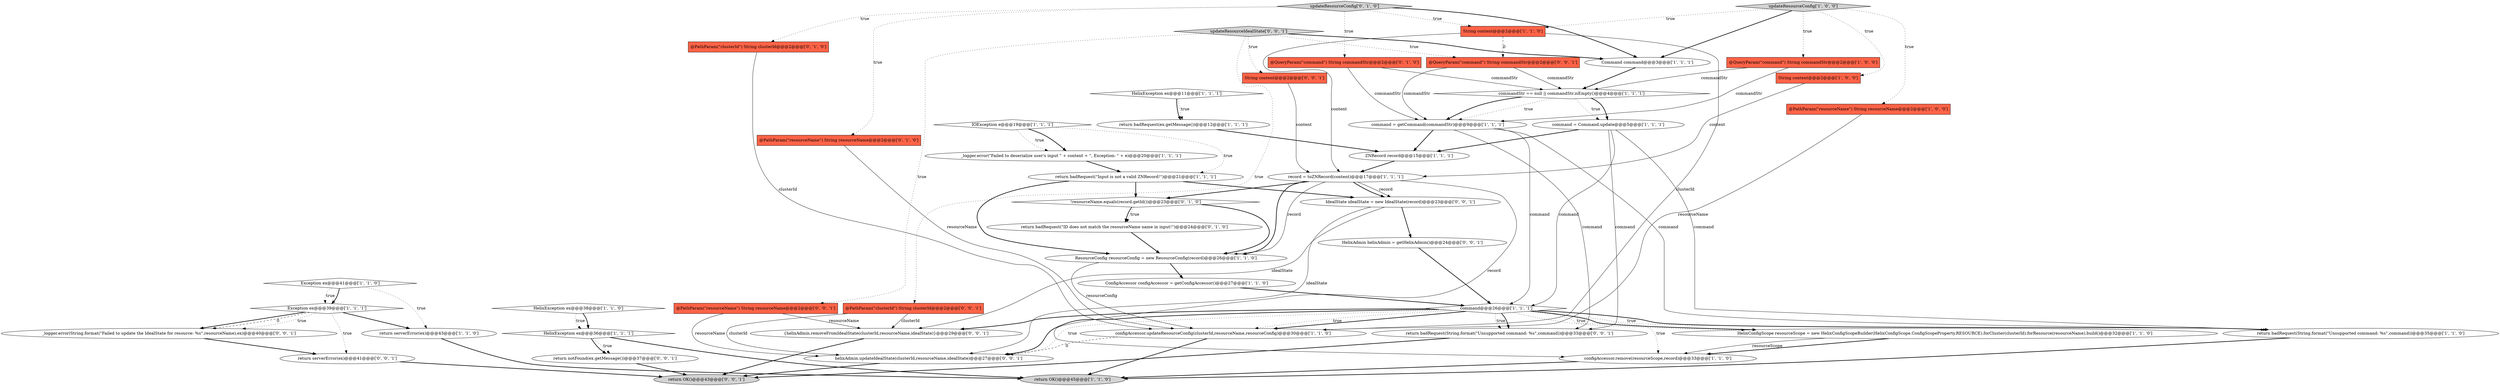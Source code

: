 digraph {
1 [style = filled, label = "Exception ex@@@39@@@['1', '1', '1']", fillcolor = white, shape = diamond image = "AAA0AAABBB1BBB"];
20 [style = filled, label = "ConfigAccessor configAccessor = getConfigAccessor()@@@27@@@['1', '1', '0']", fillcolor = white, shape = ellipse image = "AAA0AAABBB1BBB"];
34 [style = filled, label = "return badRequest(\"ID does not match the resourceName name in input!\")@@@24@@@['0', '1', '0']", fillcolor = white, shape = ellipse image = "AAA1AAABBB2BBB"];
21 [style = filled, label = "return badRequest(\"Input is not a valid ZNRecord!\")@@@21@@@['1', '1', '1']", fillcolor = white, shape = ellipse image = "AAA0AAABBB1BBB"];
35 [style = filled, label = "return OK()@@@43@@@['0', '0', '1']", fillcolor = lightgray, shape = ellipse image = "AAA0AAABBB3BBB"];
0 [style = filled, label = "commandStr == null || commandStr.isEmpty()@@@4@@@['1', '1', '1']", fillcolor = white, shape = diamond image = "AAA0AAABBB1BBB"];
15 [style = filled, label = "return badRequest(ex.getMessage())@@@12@@@['1', '1', '1']", fillcolor = white, shape = ellipse image = "AAA0AAABBB1BBB"];
26 [style = filled, label = "Exception ex@@@41@@@['1', '1', '0']", fillcolor = white, shape = diamond image = "AAA0AAABBB1BBB"];
2 [style = filled, label = "command = Command.update@@@5@@@['1', '1', '1']", fillcolor = white, shape = ellipse image = "AAA0AAABBB1BBB"];
28 [style = filled, label = "configAccessor.updateResourceConfig(clusterId,resourceName,resourceConfig)@@@30@@@['1', '1', '0']", fillcolor = white, shape = ellipse image = "AAA0AAABBB1BBB"];
29 [style = filled, label = "!resourceName.equals(record.getId())@@@23@@@['0', '1', '0']", fillcolor = white, shape = diamond image = "AAA1AAABBB2BBB"];
41 [style = filled, label = "return serverError(ex)@@@41@@@['0', '0', '1']", fillcolor = white, shape = ellipse image = "AAA0AAABBB3BBB"];
22 [style = filled, label = "command@@@26@@@['1', '1', '1']", fillcolor = white, shape = diamond image = "AAA0AAABBB1BBB"];
24 [style = filled, label = "_logger.error(\"Failed to deserialize user's input \" + content + \", Exception: \" + e)@@@20@@@['1', '1', '1']", fillcolor = white, shape = ellipse image = "AAA0AAABBB1BBB"];
6 [style = filled, label = "updateResourceConfig['1', '0', '0']", fillcolor = lightgray, shape = diamond image = "AAA0AAABBB1BBB"];
10 [style = filled, label = "String content@@@2@@@['1', '0', '0']", fillcolor = tomato, shape = box image = "AAA0AAABBB1BBB"];
44 [style = filled, label = "String content@@@2@@@['0', '0', '1']", fillcolor = tomato, shape = box image = "AAA0AAABBB3BBB"];
12 [style = filled, label = "configAccessor.remove(resourceScope,record)@@@33@@@['1', '1', '0']", fillcolor = white, shape = ellipse image = "AAA0AAABBB1BBB"];
4 [style = filled, label = "record = toZNRecord(content)@@@17@@@['1', '1', '1']", fillcolor = white, shape = ellipse image = "AAA0AAABBB1BBB"];
43 [style = filled, label = "@PathParam(\"resourceName\") String resourceName@@@2@@@['0', '0', '1']", fillcolor = tomato, shape = box image = "AAA0AAABBB3BBB"];
7 [style = filled, label = "ResourceConfig resourceConfig = new ResourceConfig(record)@@@26@@@['1', '1', '0']", fillcolor = white, shape = ellipse image = "AAA0AAABBB1BBB"];
17 [style = filled, label = "HelixException ex@@@36@@@['1', '1', '1']", fillcolor = white, shape = diamond image = "AAA0AAABBB1BBB"];
36 [style = filled, label = "helixAdmin.updateIdealState(clusterId,resourceName,idealState)@@@27@@@['0', '0', '1']", fillcolor = white, shape = ellipse image = "AAA0AAABBB3BBB"];
3 [style = filled, label = "return OK()@@@45@@@['1', '1', '0']", fillcolor = lightgray, shape = ellipse image = "AAA0AAABBB1BBB"];
13 [style = filled, label = "return serverError(ex)@@@43@@@['1', '1', '0']", fillcolor = white, shape = ellipse image = "AAA0AAABBB1BBB"];
37 [style = filled, label = "_logger.error(String.format(\"Failed to update the IdealState for resource: %s\",resourceName),ex)@@@40@@@['0', '0', '1']", fillcolor = white, shape = ellipse image = "AAA0AAABBB3BBB"];
48 [style = filled, label = "@QueryParam(\"command\") String commandStr@@@2@@@['0', '0', '1']", fillcolor = tomato, shape = box image = "AAA0AAABBB3BBB"];
19 [style = filled, label = "ZNRecord record@@@15@@@['1', '1', '1']", fillcolor = white, shape = ellipse image = "AAA0AAABBB1BBB"];
39 [style = filled, label = "return badRequest(String.format(\"Unsupported command: %s\",command))@@@33@@@['0', '0', '1']", fillcolor = white, shape = ellipse image = "AAA0AAABBB3BBB"];
47 [style = filled, label = "@PathParam(\"clusterId\") String clusterId@@@2@@@['0', '0', '1']", fillcolor = tomato, shape = box image = "AAA0AAABBB3BBB"];
33 [style = filled, label = "@QueryParam(\"command\") String commandStr@@@2@@@['0', '1', '0']", fillcolor = tomato, shape = box image = "AAA0AAABBB2BBB"];
30 [style = filled, label = "updateResourceConfig['0', '1', '0']", fillcolor = lightgray, shape = diamond image = "AAA0AAABBB2BBB"];
23 [style = filled, label = "HelixConfigScope resourceScope = new HelixConfigScopeBuilder(HelixConfigScope.ConfigScopeProperty.RESOURCE).forCluster(clusterId).forResource(resourceName).build()@@@32@@@['1', '1', '0']", fillcolor = white, shape = ellipse image = "AAA0AAABBB1BBB"];
11 [style = filled, label = "IOException e@@@19@@@['1', '1', '1']", fillcolor = white, shape = diamond image = "AAA0AAABBB1BBB"];
8 [style = filled, label = "HelixException ex@@@11@@@['1', '1', '1']", fillcolor = white, shape = diamond image = "AAA0AAABBB1BBB"];
45 [style = filled, label = "IdealState idealState = new IdealState(record)@@@23@@@['0', '0', '1']", fillcolor = white, shape = ellipse image = "AAA0AAABBB3BBB"];
32 [style = filled, label = "@PathParam(\"clusterId\") String clusterId@@@2@@@['0', '1', '0']", fillcolor = tomato, shape = box image = "AAA0AAABBB2BBB"];
27 [style = filled, label = "Command command@@@3@@@['1', '1', '1']", fillcolor = white, shape = ellipse image = "AAA0AAABBB1BBB"];
42 [style = filled, label = "return notFound(ex.getMessage())@@@37@@@['0', '0', '1']", fillcolor = white, shape = ellipse image = "AAA0AAABBB3BBB"];
16 [style = filled, label = "command = getCommand(commandStr)@@@9@@@['1', '1', '1']", fillcolor = white, shape = ellipse image = "AAA0AAABBB1BBB"];
46 [style = filled, label = "updateResourceIdealState['0', '0', '1']", fillcolor = lightgray, shape = diamond image = "AAA0AAABBB3BBB"];
9 [style = filled, label = "@QueryParam(\"command\") String commandStr@@@2@@@['1', '0', '0']", fillcolor = tomato, shape = box image = "AAA0AAABBB1BBB"];
31 [style = filled, label = "@PathParam(\"resourceName\") String resourceName@@@2@@@['0', '1', '0']", fillcolor = tomato, shape = box image = "AAA0AAABBB2BBB"];
18 [style = filled, label = "String content@@@2@@@['1', '1', '0']", fillcolor = tomato, shape = box image = "AAA0AAABBB1BBB"];
40 [style = filled, label = "{helixAdmin.removeFromIdealState(clusterId,resourceName,idealState)}@@@29@@@['0', '0', '1']", fillcolor = white, shape = ellipse image = "AAA0AAABBB3BBB"];
38 [style = filled, label = "HelixAdmin helixAdmin = getHelixAdmin()@@@24@@@['0', '0', '1']", fillcolor = white, shape = ellipse image = "AAA0AAABBB3BBB"];
5 [style = filled, label = "return badRequest(String.format(\"Unsupported command: %s\",command))@@@35@@@['1', '1', '0']", fillcolor = white, shape = ellipse image = "AAA0AAABBB1BBB"];
14 [style = filled, label = "@PathParam(\"resourceName\") String resourceName@@@2@@@['1', '0', '0']", fillcolor = tomato, shape = box image = "AAA0AAABBB1BBB"];
25 [style = filled, label = "HelixException ex@@@38@@@['1', '1', '0']", fillcolor = white, shape = diamond image = "AAA0AAABBB1BBB"];
24->21 [style = bold, label=""];
18->48 [style = dashed, label="0"];
28->3 [style = bold, label=""];
22->39 [style = dotted, label="true"];
45->40 [style = solid, label="idealState"];
7->28 [style = solid, label="resourceConfig"];
11->21 [style = dotted, label="true"];
41->35 [style = bold, label=""];
17->3 [style = bold, label=""];
25->17 [style = bold, label=""];
4->45 [style = bold, label=""];
47->40 [style = solid, label="clusterId"];
2->22 [style = solid, label="command"];
2->39 [style = solid, label="command"];
25->17 [style = dotted, label="true"];
1->37 [style = bold, label=""];
46->47 [style = dotted, label="true"];
30->27 [style = bold, label=""];
46->43 [style = dotted, label="true"];
8->15 [style = dotted, label="true"];
6->10 [style = dotted, label="true"];
30->31 [style = dotted, label="true"];
22->28 [style = bold, label=""];
22->40 [style = bold, label=""];
46->44 [style = dotted, label="true"];
42->35 [style = bold, label=""];
40->35 [style = bold, label=""];
36->35 [style = bold, label=""];
17->42 [style = dotted, label="true"];
0->16 [style = dotted, label="true"];
22->28 [style = dotted, label="true"];
11->24 [style = dotted, label="true"];
39->35 [style = bold, label=""];
15->19 [style = bold, label=""];
7->20 [style = bold, label=""];
6->27 [style = bold, label=""];
30->32 [style = dotted, label="true"];
45->36 [style = solid, label="idealState"];
9->16 [style = solid, label="commandStr"];
30->18 [style = dotted, label="true"];
22->36 [style = dotted, label="true"];
22->36 [style = bold, label=""];
26->1 [style = bold, label=""];
43->40 [style = solid, label="resourceName"];
29->7 [style = bold, label=""];
1->37 [style = dashed, label="0"];
1->37 [style = dotted, label="true"];
21->45 [style = bold, label=""];
1->13 [style = bold, label=""];
0->2 [style = dotted, label="true"];
16->5 [style = solid, label="command"];
45->38 [style = bold, label=""];
37->41 [style = bold, label=""];
22->23 [style = dotted, label="true"];
16->39 [style = solid, label="command"];
4->7 [style = bold, label=""];
4->7 [style = solid, label="record"];
28->36 [style = dashed, label="0"];
30->33 [style = dotted, label="true"];
34->7 [style = bold, label=""];
9->0 [style = solid, label="commandStr"];
32->28 [style = solid, label="clusterId"];
16->19 [style = bold, label=""];
46->27 [style = bold, label=""];
20->22 [style = bold, label=""];
26->13 [style = dotted, label="true"];
6->14 [style = dotted, label="true"];
4->12 [style = solid, label="record"];
11->24 [style = bold, label=""];
29->34 [style = dotted, label="true"];
33->16 [style = solid, label="commandStr"];
43->36 [style = solid, label="resourceName"];
2->19 [style = bold, label=""];
23->12 [style = bold, label=""];
44->4 [style = solid, label="content"];
12->3 [style = bold, label=""];
21->7 [style = bold, label=""];
19->4 [style = bold, label=""];
6->18 [style = dotted, label="true"];
13->3 [style = bold, label=""];
6->9 [style = dotted, label="true"];
16->22 [style = solid, label="command"];
22->5 [style = dotted, label="true"];
5->3 [style = bold, label=""];
22->12 [style = dotted, label="true"];
31->28 [style = solid, label="resourceName"];
14->28 [style = solid, label="resourceName"];
22->39 [style = bold, label=""];
22->5 [style = bold, label=""];
18->4 [style = solid, label="content"];
48->0 [style = solid, label="commandStr"];
18->28 [style = solid, label="clusterId"];
10->4 [style = solid, label="content"];
2->5 [style = solid, label="command"];
33->0 [style = solid, label="commandStr"];
27->0 [style = bold, label=""];
1->41 [style = dotted, label="true"];
38->22 [style = bold, label=""];
21->29 [style = bold, label=""];
26->1 [style = dotted, label="true"];
29->34 [style = bold, label=""];
48->16 [style = solid, label="commandStr"];
23->12 [style = solid, label="resourceScope"];
46->48 [style = dotted, label="true"];
17->42 [style = bold, label=""];
4->45 [style = solid, label="record"];
47->36 [style = solid, label="clusterId"];
22->23 [style = bold, label=""];
0->2 [style = bold, label=""];
4->29 [style = bold, label=""];
8->15 [style = bold, label=""];
0->16 [style = bold, label=""];
}
